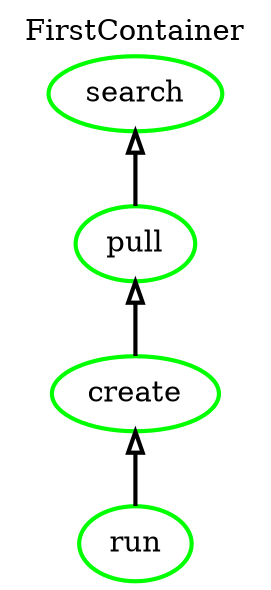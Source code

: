 digraph FirstContainer {
	graph [bb="0 0 781 626", id=FirstContainer, label=FirstContainer, labelloc=t, compound=true, color=green];
	node [label="\N", style=bold, color=green];
	edge [constraint=true, style=bold];
	Search [label=search];
	Pull [label=pull];
	Create [label=create];
	Run [label=run];
	Search -> Pull [arrowtail=empty, dir=back];
	Pull -> Create [arrowtail=empty, dir=back];
	Create -> Run [arrowtail=empty, dir=back];
}

